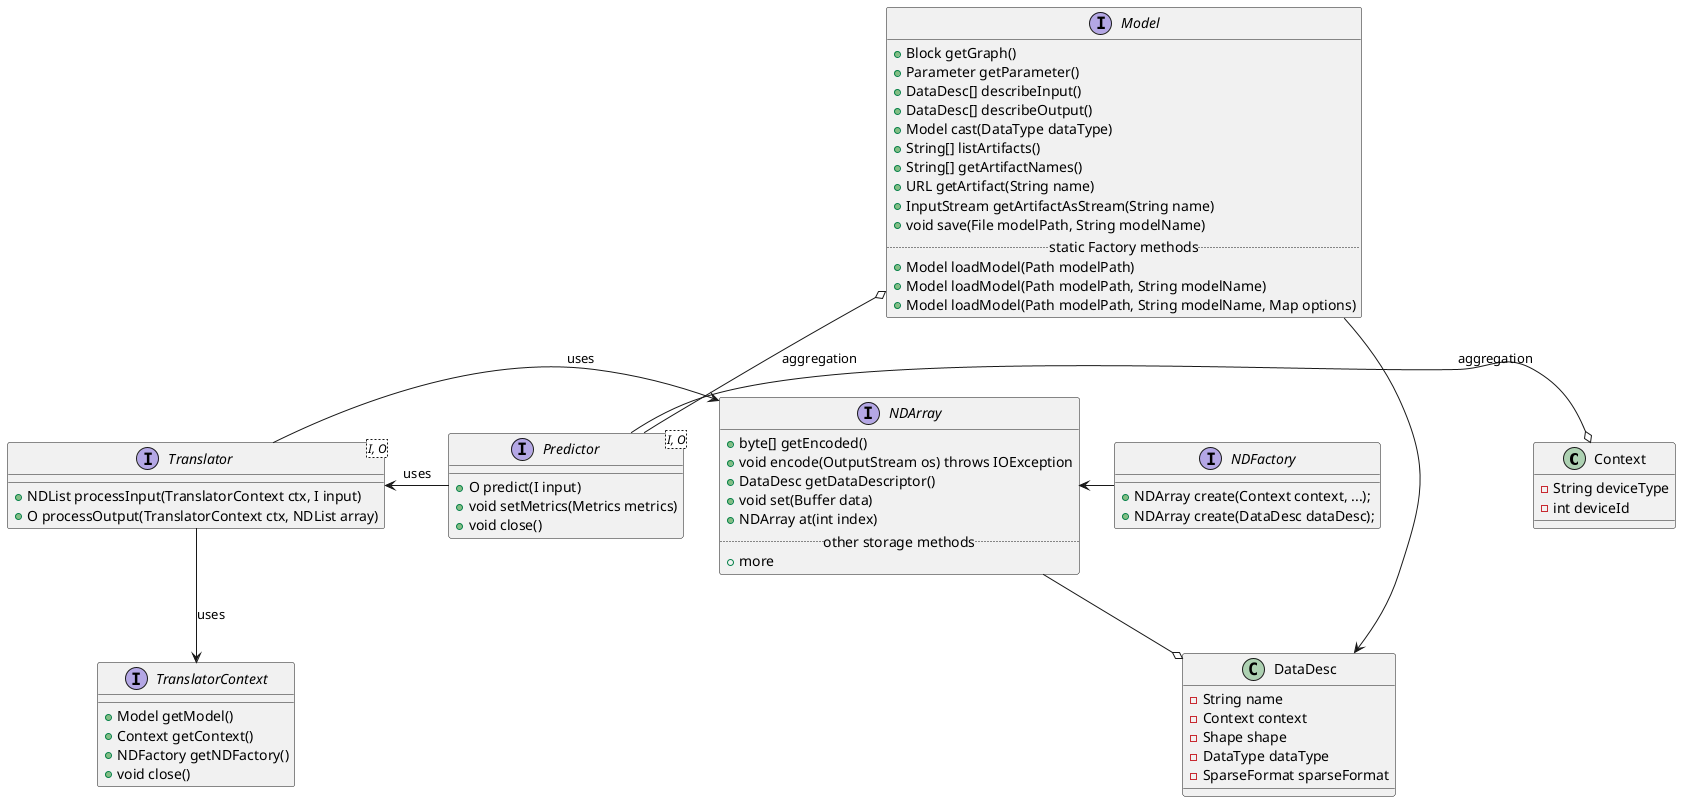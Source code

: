 @startuml
class Context {
	-String deviceType
	-int deviceId
}

class DataDesc {
	-String name
	-Context context
	-Shape shape
	-DataType dataType
	-SparseFormat sparseFormat
}

interface Model {
    +Block getGraph()
    +Parameter getParameter()
    +DataDesc[] describeInput()
    +DataDesc[] describeOutput()
    +Model cast(DataType dataType)
    +String[] listArtifacts()
    +String[] getArtifactNames()
    +URL getArtifact(String name)
    +InputStream getArtifactAsStream(String name)
    +void save(File modelPath, String modelName)
	.. static Factory methods ..
    +Model loadModel(Path modelPath)
    +Model loadModel(Path modelPath, String modelName)
    +Model loadModel(Path modelPath, String modelName, Map options)
}

interface Translator<I, O> {
    +NDList processInput(TranslatorContext ctx, I input)
    +O processOutput(TranslatorContext ctx, NDList array)
}

interface Predictor<I, O> {
    +O predict(I input)
    +void setMetrics(Metrics metrics)
    +void close()
}

interface TranslatorContext {
    +Model getModel()
    +Context getContext()
    +NDFactory getNDFactory()
    +void close()
}

interface NDFactory {
    +NDArray create(Context context, ...);
    +NDArray create(DataDesc dataDesc);
}

interface NDArray {
    +byte[] getEncoded()
    +void encode(OutputStream os) throws IOException
    +DataDesc getDataDescriptor()
    +void set(Buffer data)
    +NDArray at(int index)
	.. other storage methods ..
    +more
}

Model -right-> DataDesc
Model o-down- Predictor : aggregation
Predictor -right-o Context : aggregation
Predictor -right-> Translator : uses
Translator -right-> NDArray : uses
Translator --> TranslatorContext : uses
NDFactory -left-> NDArray
NDArray -down-o DataDesc

@enduml
